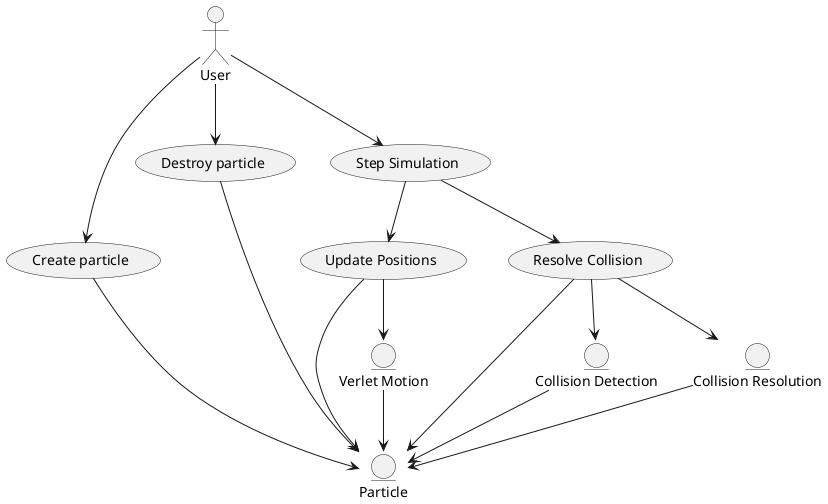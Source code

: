 @startuml UseCases

actor User
usecase "Create particle" as UC_CreateParticle
usecase "Destroy particle" as UC_DestroyParticle
usecase "Step Simulation" as UC_Step
usecase "Update Positions" as UC_Motion
usecase "Resolve Collision" as UC_Collision
entity "Particle" as E_Particle
entity "Verlet Motion" as E_Verlet
entity "Collision Detection" as E_Detection
entity "Collision Resolution" as E_Resolution

User --> UC_CreateParticle
User --> UC_DestroyParticle
User --> UC_Step

UC_CreateParticle --> E_Particle
UC_DestroyParticle --> E_Particle

UC_Step --> UC_Motion
UC_Step --> UC_Collision

UC_Motion --> E_Verlet
UC_Motion --> E_Particle

UC_Collision --> E_Detection
UC_Collision --> E_Resolution
UC_Collision --> E_Particle

E_Verlet --> E_Particle

E_Detection --> E_Particle

E_Resolution --> E_Particle

@enduml
